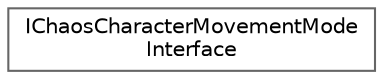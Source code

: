 digraph "Graphical Class Hierarchy"
{
 // INTERACTIVE_SVG=YES
 // LATEX_PDF_SIZE
  bgcolor="transparent";
  edge [fontname=Helvetica,fontsize=10,labelfontname=Helvetica,labelfontsize=10];
  node [fontname=Helvetica,fontsize=10,shape=box,height=0.2,width=0.4];
  rankdir="LR";
  Node0 [id="Node000000",label="IChaosCharacterMovementMode\lInterface",height=0.2,width=0.4,color="grey40", fillcolor="white", style="filled",URL="$d6/ded/classIChaosCharacterMovementModeInterface.html",tooltip=" "];
}
